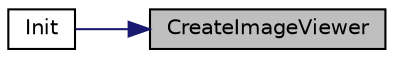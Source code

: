 digraph "CreateImageViewer"
{
 // INTERACTIVE_SVG=YES
 // LATEX_PDF_SIZE
  edge [fontname="Helvetica",fontsize="10",labelfontname="Helvetica",labelfontsize="10"];
  node [fontname="Helvetica",fontsize="10",shape=record];
  rankdir="RL";
  Node1 [label="CreateImageViewer",height=0.2,width=0.4,color="black", fillcolor="grey75", style="filled", fontcolor="black",tooltip="This method creates a plane mesh and points an image texture to it defined by \"imageName\",..."];
  Node1 -> Node2 [dir="back",color="midnightblue",fontsize="10",style="solid",fontname="Helvetica"];
  Node2 [label="Init",height=0.2,width=0.4,color="black", fillcolor="white", style="filled",URL="$class_mirage_x_r_1_1_floating_image_viewer.html#a44ae7d2fe6b2eaf06090bf60cd450de8",tooltip="Initialization method."];
}

